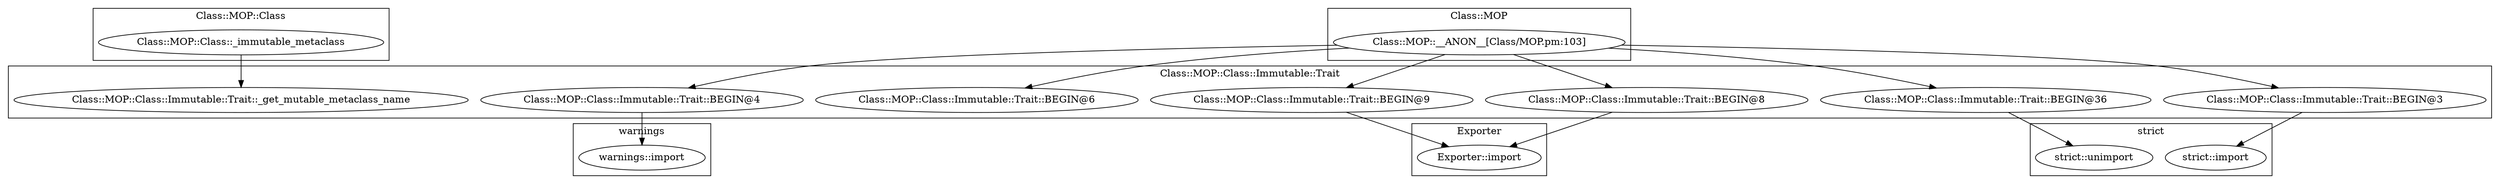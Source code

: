 digraph {
graph [overlap=false]
subgraph cluster_Class_MOP_Class_Immutable_Trait {
	label="Class::MOP::Class::Immutable::Trait";
	"Class::MOP::Class::Immutable::Trait::BEGIN@4";
	"Class::MOP::Class::Immutable::Trait::BEGIN@8";
	"Class::MOP::Class::Immutable::Trait::BEGIN@3";
	"Class::MOP::Class::Immutable::Trait::_get_mutable_metaclass_name";
	"Class::MOP::Class::Immutable::Trait::BEGIN@6";
	"Class::MOP::Class::Immutable::Trait::BEGIN@9";
	"Class::MOP::Class::Immutable::Trait::BEGIN@36";
}
subgraph cluster_warnings {
	label="warnings";
	"warnings::import";
}
subgraph cluster_strict {
	label="strict";
	"strict::import";
	"strict::unimport";
}
subgraph cluster_Class_MOP_Class {
	label="Class::MOP::Class";
	"Class::MOP::Class::_immutable_metaclass";
}
subgraph cluster_Class_MOP {
	label="Class::MOP";
	"Class::MOP::__ANON__[Class/MOP.pm:103]";
}
subgraph cluster_Exporter {
	label="Exporter";
	"Exporter::import";
}
"Class::MOP::Class::Immutable::Trait::BEGIN@9" -> "Exporter::import";
"Class::MOP::Class::Immutable::Trait::BEGIN@8" -> "Exporter::import";
"Class::MOP::__ANON__[Class/MOP.pm:103]" -> "Class::MOP::Class::Immutable::Trait::BEGIN@9";
"Class::MOP::__ANON__[Class/MOP.pm:103]" -> "Class::MOP::Class::Immutable::Trait::BEGIN@36";
"Class::MOP::__ANON__[Class/MOP.pm:103]" -> "Class::MOP::Class::Immutable::Trait::BEGIN@4";
"Class::MOP::Class::Immutable::Trait::BEGIN@36" -> "strict::unimport";
"Class::MOP::Class::_immutable_metaclass" -> "Class::MOP::Class::Immutable::Trait::_get_mutable_metaclass_name";
"Class::MOP::Class::Immutable::Trait::BEGIN@4" -> "warnings::import";
"Class::MOP::__ANON__[Class/MOP.pm:103]" -> "Class::MOP::Class::Immutable::Trait::BEGIN@3";
"Class::MOP::__ANON__[Class/MOP.pm:103]" -> "Class::MOP::Class::Immutable::Trait::BEGIN@6";
"Class::MOP::__ANON__[Class/MOP.pm:103]" -> "Class::MOP::Class::Immutable::Trait::BEGIN@8";
"Class::MOP::Class::Immutable::Trait::BEGIN@3" -> "strict::import";
}
